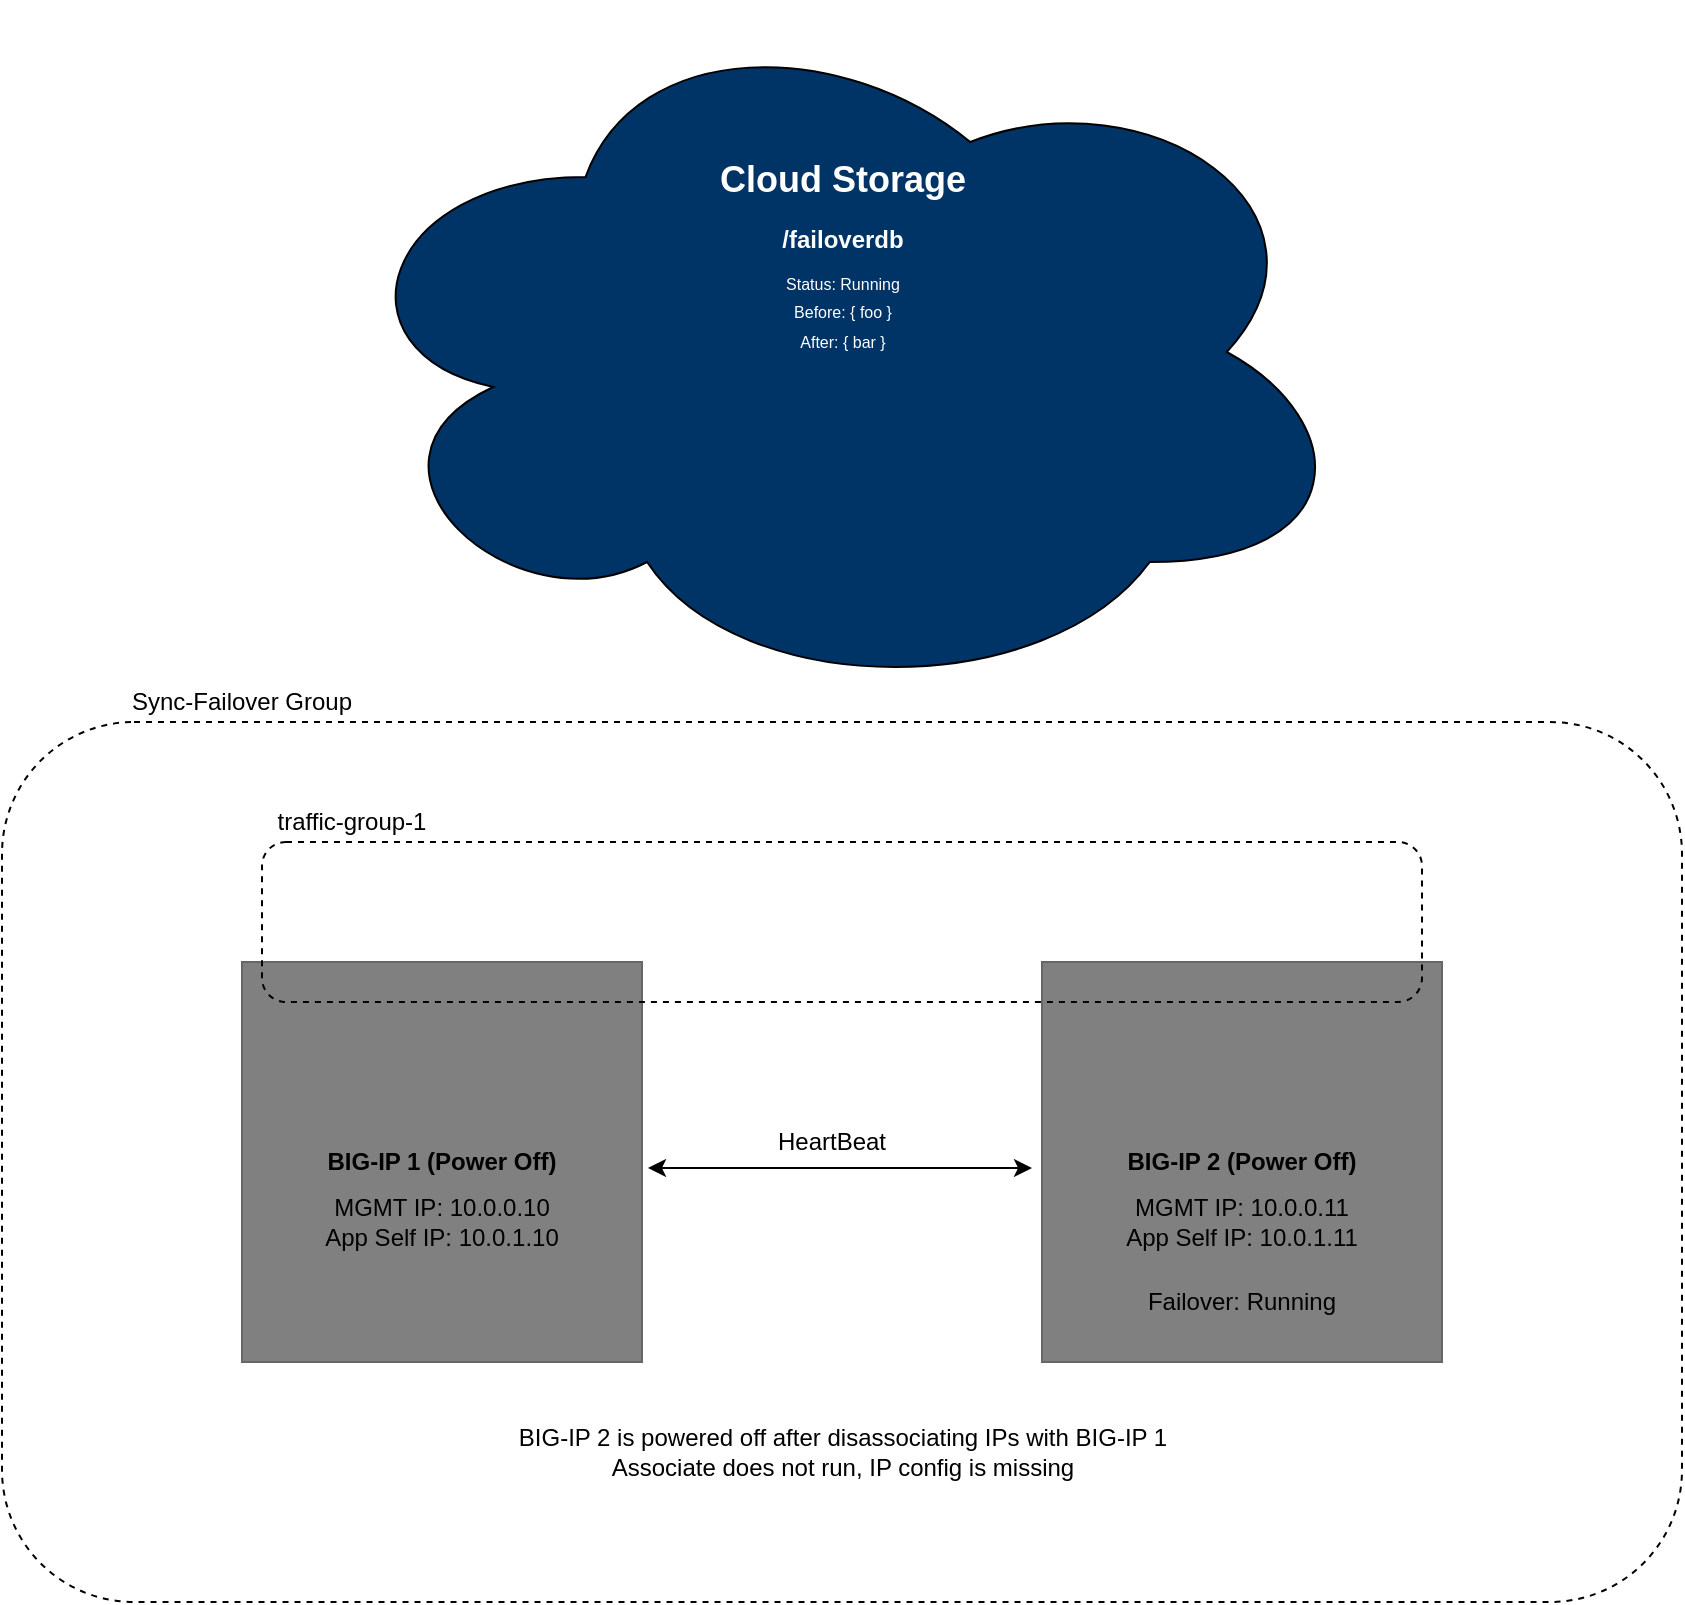 <mxfile version="11.0.5" type="device"><diagram id="lPaQMmaomw2rprPm7J90" name="Page-1"><mxGraphModel dx="1446" dy="1069" grid="1" gridSize="10" guides="1" tooltips="1" connect="1" arrows="1" fold="1" page="1" pageScale="1" pageWidth="1100" pageHeight="850" math="0" shadow="0"><root><mxCell id="0"/><mxCell id="1" parent="0"/><mxCell id="tJnAHXDieJuQcAkft87q-1" value="" style="rounded=1;whiteSpace=wrap;html=1;dashed=1;fillColor=none;" vertex="1" parent="1"><mxGeometry x="120" y="371" width="840" height="440" as="geometry"/></mxCell><mxCell id="tJnAHXDieJuQcAkft87q-2" value="" style="verticalLabelPosition=bottom;verticalAlign=top;html=1;shape=mxgraph.basic.rect;fillColor=#808080;fillColor2=none;strokeColor=#666666;strokeWidth=1;size=20;indent=5;fontColor=#333333;" vertex="1" parent="1"><mxGeometry x="240" y="491" width="200" height="200" as="geometry"/></mxCell><mxCell id="tJnAHXDieJuQcAkft87q-3" value="" style="verticalLabelPosition=bottom;verticalAlign=top;html=1;shape=mxgraph.basic.rect;fillColor=#808080;fillColor2=none;strokeColor=#666666;strokeWidth=1;size=20;indent=5;fontColor=#333333;" vertex="1" parent="1"><mxGeometry x="640" y="491" width="200" height="200" as="geometry"/></mxCell><mxCell id="tJnAHXDieJuQcAkft87q-4" value="" style="endArrow=classic;startArrow=classic;html=1;exitX=1.015;exitY=0.515;exitDx=0;exitDy=0;exitPerimeter=0;" edge="1" parent="1" source="tJnAHXDieJuQcAkft87q-2"><mxGeometry width="50" height="50" relative="1" as="geometry"><mxPoint x="480" y="596" as="sourcePoint"/><mxPoint x="635" y="594" as="targetPoint"/></mxGeometry></mxCell><mxCell id="tJnAHXDieJuQcAkft87q-5" value="&lt;b&gt;BIG-IP 1 (Power Off)&lt;/b&gt;" style="text;html=1;strokeColor=none;fillColor=none;align=center;verticalAlign=middle;whiteSpace=wrap;rounded=0;" vertex="1" parent="1"><mxGeometry x="280" y="571" width="120" height="40" as="geometry"/></mxCell><mxCell id="tJnAHXDieJuQcAkft87q-6" value="&lt;b&gt;BIG-IP 2 (Power Off)&lt;/b&gt;" style="text;html=1;strokeColor=none;fillColor=none;align=center;verticalAlign=middle;whiteSpace=wrap;rounded=0;" vertex="1" parent="1"><mxGeometry x="680" y="571" width="120" height="40" as="geometry"/></mxCell><mxCell id="tJnAHXDieJuQcAkft87q-7" value="MGMT IP: 10.0.0.10&lt;br&gt;App Self IP: 10.0.1.10&lt;br&gt;" style="text;html=1;strokeColor=none;fillColor=none;align=center;verticalAlign=middle;whiteSpace=wrap;rounded=0;" vertex="1" parent="1"><mxGeometry x="280" y="601" width="120" height="40" as="geometry"/></mxCell><mxCell id="tJnAHXDieJuQcAkft87q-8" value="MGMT IP: 10.0.0.11&lt;br&gt;App Self IP: 10.0.1.11&lt;br&gt;" style="text;html=1;strokeColor=none;fillColor=none;align=center;verticalAlign=middle;whiteSpace=wrap;rounded=0;" vertex="1" parent="1"><mxGeometry x="680" y="601" width="120" height="40" as="geometry"/></mxCell><mxCell id="tJnAHXDieJuQcAkft87q-9" value="Sync-Failover Group" style="text;html=1;strokeColor=none;fillColor=none;align=center;verticalAlign=middle;whiteSpace=wrap;rounded=0;" vertex="1" parent="1"><mxGeometry x="170" y="351" width="140" height="20" as="geometry"/></mxCell><mxCell id="tJnAHXDieJuQcAkft87q-10" value="traffic-group-1" style="text;html=1;strokeColor=none;fillColor=none;align=center;verticalAlign=middle;whiteSpace=wrap;rounded=0;dashed=1;" vertex="1" parent="1"><mxGeometry x="250" y="411" width="90" height="20" as="geometry"/></mxCell><mxCell id="tJnAHXDieJuQcAkft87q-11" value="" style="rounded=1;whiteSpace=wrap;html=1;strokeColor=#000000;fillColor=none;dashed=1;" vertex="1" parent="1"><mxGeometry x="250" y="431" width="580" height="80" as="geometry"/></mxCell><mxCell id="tJnAHXDieJuQcAkft87q-13" value="HeartBeat" style="text;html=1;strokeColor=none;fillColor=none;align=center;verticalAlign=middle;whiteSpace=wrap;rounded=0;dashed=1;" vertex="1" parent="1"><mxGeometry x="490" y="571" width="90" height="20" as="geometry"/></mxCell><mxCell id="tJnAHXDieJuQcAkft87q-15" value="Failover: Running" style="text;html=1;strokeColor=none;fillColor=none;align=center;verticalAlign=middle;whiteSpace=wrap;rounded=0;" vertex="1" parent="1"><mxGeometry x="680" y="641" width="120" height="40" as="geometry"/></mxCell><mxCell id="tJnAHXDieJuQcAkft87q-16" value="BIG-IP 2 is powered off after disassociating IPs with BIG-IP 1&lt;br&gt;Associate does not run, IP config is missing" style="text;html=1;resizable=0;autosize=1;align=center;verticalAlign=middle;points=[];fillColor=none;strokeColor=none;rounded=0;" vertex="1" parent="1"><mxGeometry x="370" y="721" width="340" height="30" as="geometry"/></mxCell><mxCell id="tJnAHXDieJuQcAkft87q-17" value="" style="ellipse;shape=cloud;whiteSpace=wrap;html=1;fillColor=#003366;" vertex="1" parent="1"><mxGeometry x="283.5" y="11" width="513" height="350" as="geometry"/></mxCell><mxCell id="tJnAHXDieJuQcAkft87q-18" value="&lt;font color=&quot;#ffffff&quot; style=&quot;font-size: 18px&quot;&gt;&lt;b&gt;Cloud Storage&lt;/b&gt;&lt;/font&gt;" style="text;html=1;resizable=0;autosize=1;align=center;verticalAlign=middle;points=[];fillColor=none;strokeColor=none;rounded=0;" vertex="1" parent="1"><mxGeometry x="470" y="90" width="140" height="20" as="geometry"/></mxCell><mxCell id="tJnAHXDieJuQcAkft87q-19" value="&lt;b&gt;&lt;font color=&quot;#ffffff&quot;&gt;/failoverdb&lt;/font&gt;&lt;/b&gt;" style="text;html=1;resizable=0;autosize=1;align=center;verticalAlign=middle;points=[];fillColor=none;strokeColor=none;rounded=0;" vertex="1" parent="1"><mxGeometry x="500" y="120" width="80" height="20" as="geometry"/></mxCell><mxCell id="tJnAHXDieJuQcAkft87q-21" value="&lt;font color=&quot;#ffffff&quot; style=&quot;font-size: 8px&quot;&gt;Status: Running&lt;br&gt;Before: { foo }&lt;br&gt;After: { bar }&lt;br&gt;&lt;/font&gt;" style="text;html=1;resizable=0;autosize=1;align=center;verticalAlign=middle;points=[];fillColor=none;strokeColor=none;rounded=0;" vertex="1" parent="1"><mxGeometry x="505" y="140" width="70" height="50" as="geometry"/></mxCell></root></mxGraphModel></diagram></mxfile>